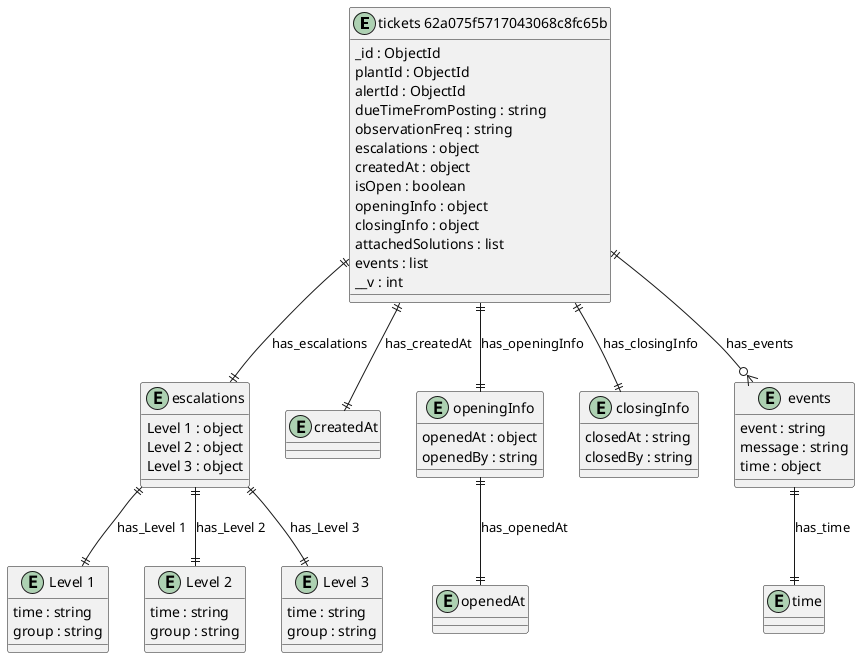 @startuml tickets_62a075f5717043068c8fc65b_Diagram

entity "tickets 62a075f5717043068c8fc65b" as tickets_62a075f5717043068c8fc65b {
  _id : ObjectId
  plantId : ObjectId
  alertId : ObjectId
  dueTimeFromPosting : string
  observationFreq : string
  escalations : object
  createdAt : object
  isOpen : boolean
  openingInfo : object
  closingInfo : object
  attachedSolutions : list
  events : list
  __v : int
}

entity "escalations" as escalations {
  Level 1 : object
  Level 2 : object
  Level 3 : object
}

entity "Level 1" as Level_1 {
  time : string
  group : string
}

entity "Level 2" as Level_2 {
  time : string
  group : string
}

entity "Level 3" as Level_3 {
  time : string
  group : string
}

entity "createdAt" as createdAt {
}

entity "openingInfo" as openingInfo {
  openedAt : object
  openedBy : string
}

entity "openedAt" as openedAt {
}

entity "closingInfo" as closingInfo {
  closedAt : string
  closedBy : string
}

entity "events" as events {
  event : string
  message : string
  time : object
}

entity "time" as time {
}

' // Relationships
tickets_62a075f5717043068c8fc65b ||--|| escalations : has_escalations
escalations ||--|| Level_1 : has_Level 1
escalations ||--|| Level_2 : has_Level 2
escalations ||--|| Level_3 : has_Level 3
tickets_62a075f5717043068c8fc65b ||--|| createdAt : has_createdAt
tickets_62a075f5717043068c8fc65b ||--|| openingInfo : has_openingInfo
openingInfo ||--|| openedAt : has_openedAt
tickets_62a075f5717043068c8fc65b ||--|| closingInfo : has_closingInfo
tickets_62a075f5717043068c8fc65b ||--o{ events : has_events
events ||--|| time : has_time
@enduml